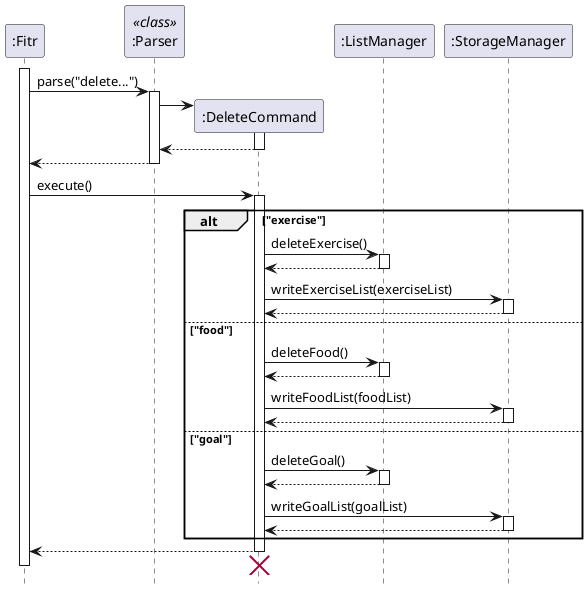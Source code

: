 @startuml
participant ":Fitr" as Fitr
participant ":Parser" as Parser <<class>>
participant ":DeleteCommand" as DeleteCommand
participant ":ListManager" as ListManager
participant ":StorageManager" as StorageManager
activate Fitr
Fitr -> Parser++: parse("delete...")
create DeleteCommand
Parser -> DeleteCommand++
DeleteCommand --> Parser
deactivate DeleteCommand
Parser --> Fitr
deactivate Parser
Fitr -> DeleteCommand++: execute()
alt "exercise"
    DeleteCommand -> ListManager++: deleteExercise()
    ListManager --> DeleteCommand
    deactivate ListManager
    DeleteCommand -> StorageManager++: writeExerciseList(exerciseList)
    StorageManager --> DeleteCommand
    deactivate StorageManager
else "food"
    DeleteCommand -> ListManager++: deleteFood()
    ListManager --> DeleteCommand
    deactivate ListManager
    DeleteCommand -> StorageManager++: writeFoodList(foodList)
    StorageManager --> DeleteCommand
    deactivate StorageManager
else "goal"
    DeleteCommand -> ListManager++: deleteGoal()
    ListManager --> DeleteCommand
    deactivate ListManager
    DeleteCommand -> StorageManager++: writeGoalList(goalList)
    StorageManager --> DeleteCommand
    deactivate StorageManager
end
DeleteCommand --> Fitr
deactivate DeleteCommand
DeleteCommand -[hidden]-> Fitr
destroy DeleteCommand
deactivate Fitr
hide footbox
@enduml